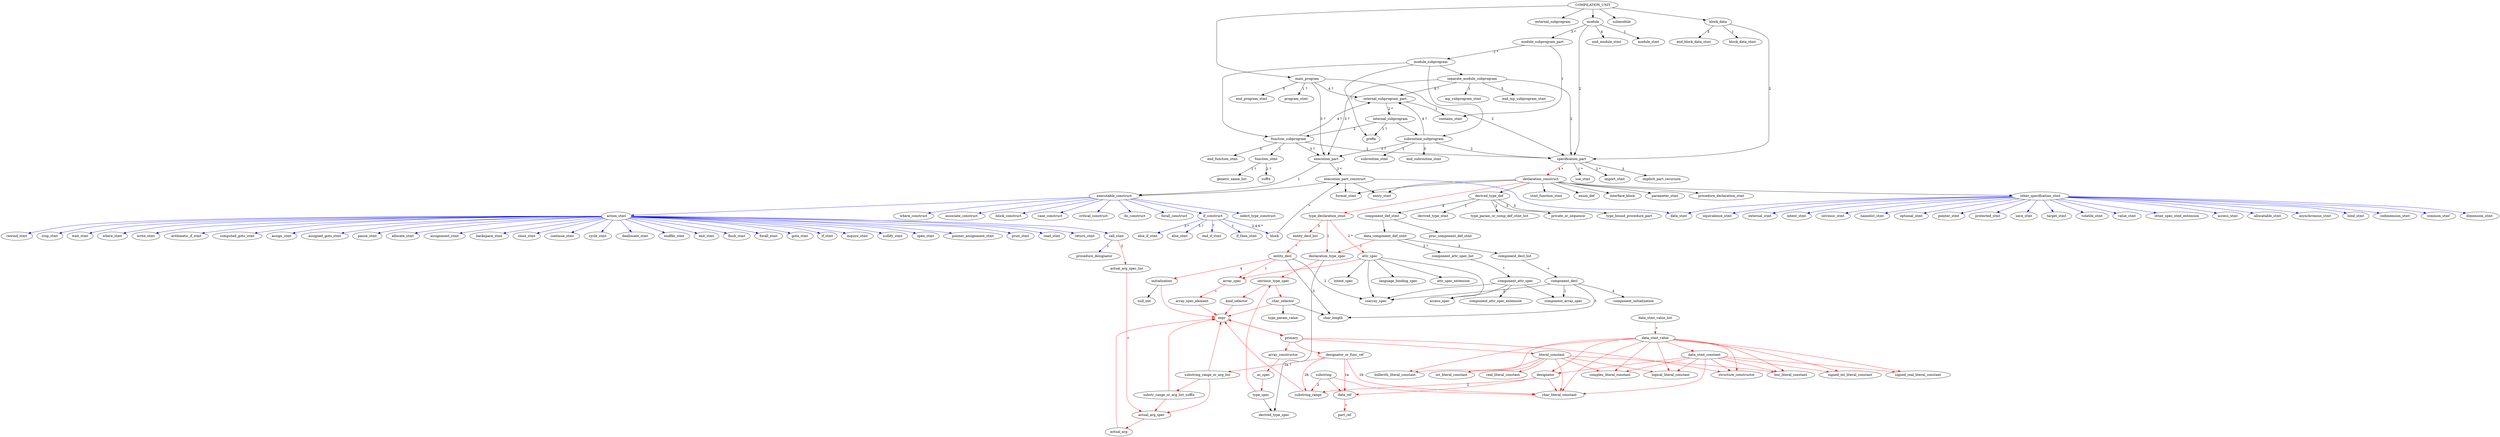 digraph G {

COMPILATION_UNIT -> main_program
COMPILATION_UNIT -> external_subprogram
COMPILATION_UNIT -> module
COMPILATION_UNIT -> submodule
COMPILATION_UNIT -> block_data


ac_spec -> type_spec [color=red]

array_constructor -> ac_spec [color=red]

array_spec -> array_spec_element [label="+",color="red"]
array_spec_element -> expr [color=red]

attr_spec -> access_spec
attr_spec -> coarray_spec
attr_spec -> array_spec [color=red]
attr_spec -> intent_spec
attr_spec -> language_binding_spec
attr_spec -> attr_spec_extension

block -> execution_part_construct [label="*"]

block_data -> block_data_stmt [label="1"]
block_data -> specification_part [label="2"]
block_data -> end_block_data_stmt [label="3"]

char_selector -> char_length
char_selector -> type_param_value
char_selector -> expr [color=red]

component_attr_spec_list -> component_attr_spec [label="*"]
component_attr_spec -> access_spec
component_attr_spec -> coarray_spec
component_attr_spec -> component_array_spec
component_attr_spec -> component_attr_spec_extension

component_decl_list -> component_decl [label="+"]
component_decl -> component_array_spec [label="1"]
component_decl -> coarray_spec [label="2"]
component_decl -> char_length [label="3"]
component_decl -> component_initialization [label="4"]

component_def_stmt -> data_component_def_stmt
component_def_stmt -> proc_component_def_stmt

data_component_def_stmt -> declaration_type_spec [label="1",color="red"]
data_component_def_stmt -> component_attr_spec_list [label="2 ?"]
data_component_def_stmt -> component_decl_list [label="3"]

declaration_construct -> derived_type_def
declaration_construct -> entry_stmt
declaration_construct -> enum_def
declaration_construct -> format_stmt
declaration_construct -> interface_block
declaration_construct -> parameter_stmt
declaration_construct -> procedure_declaration_stmt
declaration_construct -> other_specification_stmt
declaration_construct -> type_declaration_stmt [color="red"]
declaration_construct -> stmt_function_stmt

declaration_type_spec -> intrinsic_type_spec [color="red"]
declaration_type_spec -> derived_type_spec

derived_type_def -> derived_type_stmt [label="1"]
derived_type_def -> type_param_or_comp_def_stmt_list [label="2"]
derived_type_def -> private_or_sequence [label="3"]
derived_type_def -> component_def_stmt [label="4"]
derived_type_def -> type_bound_procedure_part [label="5"]

designator-> data_ref [color="red"]
designator-> substring_range [label="2",color="red"]
designator-> char_literal_constant [color="red"]

entity_decl_list -> entity_decl [label="*",color="red"]
entity_decl -> array_spec [label="1",color="red"]
entity_decl -> coarray_spec [label="2"]
entity_decl -> char_length [label="3"]
entity_decl -> initialization [label="4",color="red"]

execution_part -> executable_construct [label="1"]
execution_part -> execution_part_construct [label="2 *"]
execution_part_construct -> executable_construct
execution_part_construct -> format_stmt
execution_part_construct -> entry_stmt
execution_part_construct -> data_stmt [color="blue"]

function_stmt -> generic_name_list [label="1 ?"]
function_stmt -> suffix [label="2 ?"]

function_subprogram -> function_stmt [label="1"]
function_subprogram -> specification_part [label="2"]
function_subprogram -> execution_part [label="3 ?"]
function_subprogram -> internal_subprogram_part [label="4 ?"]
function_subprogram -> end_function_stmt [label="5"]

initialization -> expr [color=red]
initialization -> null_init

internal_subprogram_part -> contains_stmt [label="1"]
internal_subprogram_part -> internal_subprogram [label="2 *"]
internal_subprogram -> prefix [label="1 ?"]
internal_subprogram -> function_subprogram [label="2"]
internal_subprogram -> subroutine_subprogram

intrinsic_type_spec -> kind_selector [color="red"]
intrinsic_type_spec -> char_selector [color="red"]

kind_selector -> expr [color=red]

main_program -> program_stmt [label="1 ?"]
main_program -> specification_part [label="2"]
main_program -> execution_part [label="3 ?"]
main_program -> internal_subprogram_part [label="4 ?"]
main_program -> end_program_stmt [label="5"]

module -> module_stmt [label="1"]
module -> specification_part [label="2"]
module -> module_subprogram_part [label="3 *"]
module -> end_module_stmt [label="4"]

module_subprogram_part -> contains_stmt [label="1"]
module_subprogram_part -> module_subprogram [label="2 *"]

module_subprogram -> prefix [label="?"]
module_subprogram -> function_subprogram
module_subprogram -> subroutine_subprogram
module_subprogram -> separate_module_subprogram

separate_module_subprogram -> mp_subprogram_stmt [label="1"]
separate_module_subprogram -> specification_part [label="2"]
separate_module_subprogram -> execution_part [label="3 ?"]
separate_module_subprogram -> internal_subprogram_part [label="4 ?"]
separate_module_subprogram -> end_mp_subprogram_stmt [label="5"]

specification_part -> use_stmt [label="1 *"]
specification_part -> import_stmt [label="2 *"]
specification_part -> implicit_part_recursion [label="3"]
specification_part -> declaration_construct [label="4 *",color="red"]

subroutine_subprogram -> subroutine_stmt [label="1"]
subroutine_subprogram -> specification_part [label="2"]
subroutine_subprogram -> execution_part [label="3 ?"]
subroutine_subprogram -> internal_subprogram_part [label="4 ?"]
subroutine_subprogram -> end_subroutine_stmt [label="5"]

type_declaration_stmt -> declaration_type_spec [label="1",color="red"]
type_declaration_stmt -> attr_spec [label="2 *",color="red"]
type_declaration_stmt -> entity_decl_list [label="3",color="red"]

type_spec -> intrinsic_type_spec [color="red"]
type_spec -> derived_type_spec


// -------------------------------------------------------------------
// |                      Statements sub-trees                       |
// -------------------------------------------------------------------

edge [color=blue]

action_stmt -> allocate_stmt
action_stmt -> assignment_stmt
action_stmt -> backspace_stmt
action_stmt -> call_stmt
action_stmt -> close_stmt
action_stmt -> continue_stmt
action_stmt -> cycle_stmt
action_stmt -> deallocate_stmt
action_stmt -> endfile_stmt
action_stmt -> exit_stmt
action_stmt -> flush_stmt
action_stmt -> forall_stmt
action_stmt -> goto_stmt
action_stmt -> if_stmt
action_stmt -> inquire_stmt  
action_stmt -> nullify_stmt
action_stmt -> open_stmt
action_stmt -> pointer_assignment_stmt
action_stmt -> print_stmt
action_stmt -> read_stmt
action_stmt -> return_stmt
action_stmt -> rewind_stmt
action_stmt -> stop_stmt
action_stmt -> wait_stmt
action_stmt -> where_stmt
action_stmt -> write_stmt
action_stmt -> arithmetic_if_stmt
action_stmt -> computed_goto_stmt
action_stmt -> assign_stmt 
action_stmt -> assigned_goto_stmt
action_stmt -> pause_stmt

call_stmt -> procedure_designator [label="1"]
call_stmt -> actual_arg_spec_list [label="2",color="red"]

executable_construct -> action_stmt
executable_construct -> associate_construct
executable_construct -> block_construct
executable_construct -> case_construct
executable_construct -> critical_construct
executable_construct -> do_construct
executable_construct -> forall_construct
executable_construct -> if_construct
executable_construct -> select_type_construct
executable_construct -> where_construct

if_construct -> if_then_stmt [label="1"]
if_construct -> else_if_stmt [label="3 *"]
if_construct -> block [label="2,4,6 *"]
if_construct -> else_stmt [label="5 ?"]
if_construct -> end_if_stmt [label="7"]

other_specification_stmt -> access_stmt
other_specification_stmt -> allocatable_stmt
other_specification_stmt -> asynchronous_stmt
other_specification_stmt -> bind_stmt
other_specification_stmt -> codimension_stmt
other_specification_stmt -> common_stmt
other_specification_stmt -> data_stmt
other_specification_stmt -> dimension_stmt
other_specification_stmt -> equivalence_stmt
other_specification_stmt -> external_stmt
other_specification_stmt -> intent_stmt
other_specification_stmt -> intrinsic_stmt
other_specification_stmt -> namelist_stmt
other_specification_stmt -> optional_stmt
other_specification_stmt -> pointer_stmt
other_specification_stmt -> protected_stmt
other_specification_stmt -> save_stmt
other_specification_stmt -> target_stmt
other_specification_stmt -> volatile_stmt
other_specification_stmt -> value_stmt
other_specification_stmt -> other_spec_stmt_extension


// -------------------------------------------------------------------
// |                      Expressions sub-trees                      |
// -------------------------------------------------------------------


edge [color=red]

actual_arg -> expr
actual_arg_spec -> actual_arg
actual_arg_spec_list -> actual_arg_spec [label="+"]

data_ref -> part_ref [label="+"]

data_stmt_constant -> designator
data_stmt_constant -> signed_real_literal_constant
data_stmt_constant -> signed_int_literal_constant
data_stmt_constant -> complex_literal_constant
data_stmt_constant -> logical_literal_constant
data_stmt_constant -> char_literal_constant
data_stmt_constant -> boz_literal_constant
data_stmt_constant -> structure_constructor

data_stmt_value_list -> data_stmt_value [label="+"]
data_stmt_value -> designator
data_stmt_value -> data_stmt_constant
data_stmt_value -> int_literal_constant
data_stmt_value -> signed_real_literal_constant
data_stmt_value -> signed_int_literal_constant
data_stmt_value -> complex_literal_constant
data_stmt_value -> logical_literal_constant
data_stmt_value -> char_literal_constant
data_stmt_value -> boz_literal_constant
data_stmt_value -> structure_constructor
data_stmt_value -> hollerith_literal_constant

designator_or_func_ref -> data_ref [label="1a"]
designator_or_func_ref -> substring_range_or_arg_list [label="2a ?"]
designator_or_func_ref -> char_literal_constant [label="1b"]
designator_or_func_ref -> substring_range [label="2b"]

expr -> primary [style=dotted]

literal_constant -> int_literal_constant
literal_constant -> real_literal_constant
literal_constant -> complex_literal_constant
literal_constant -> logical_literal_constant
literal_constant -> char_literal_constant
literal_constant -> boz_literal_constant
literal_constant -> hollerith_literal_constant

primary -> designator_or_func_ref
primary -> literal_constant
primary -> array_constructor
primary -> structure_constructor
primary -> expr

substring -> data_ref
substring -> substring_range [label="2"]
substring -> char_literal_constant

substring_range -> expr [color=red]
substring_range_or_arg_list -> expr [color=red]
substring_range_or_arg_list -> substr_range_or_arg_list_suffix
substring_range_or_arg_list -> actual_arg_spec
substr_range_or_arg_list_suffix -> expr [color=red]
substr_range_or_arg_list_suffix -> actual_arg_spec

}